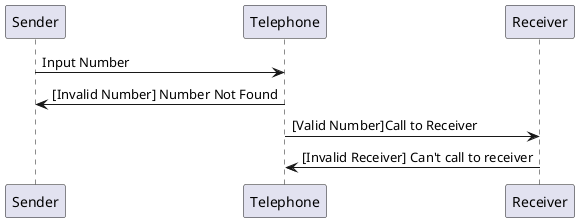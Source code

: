 @startuml
Sender -> Telephone : Input Number
Telephone -> Sender : [Invalid Number] Number Not Found
Telephone -> Receiver : [Valid Number]Call to Receiver
Receiver -> Telephone : [Invalid Receiver] Can't call to receiver

@enduml